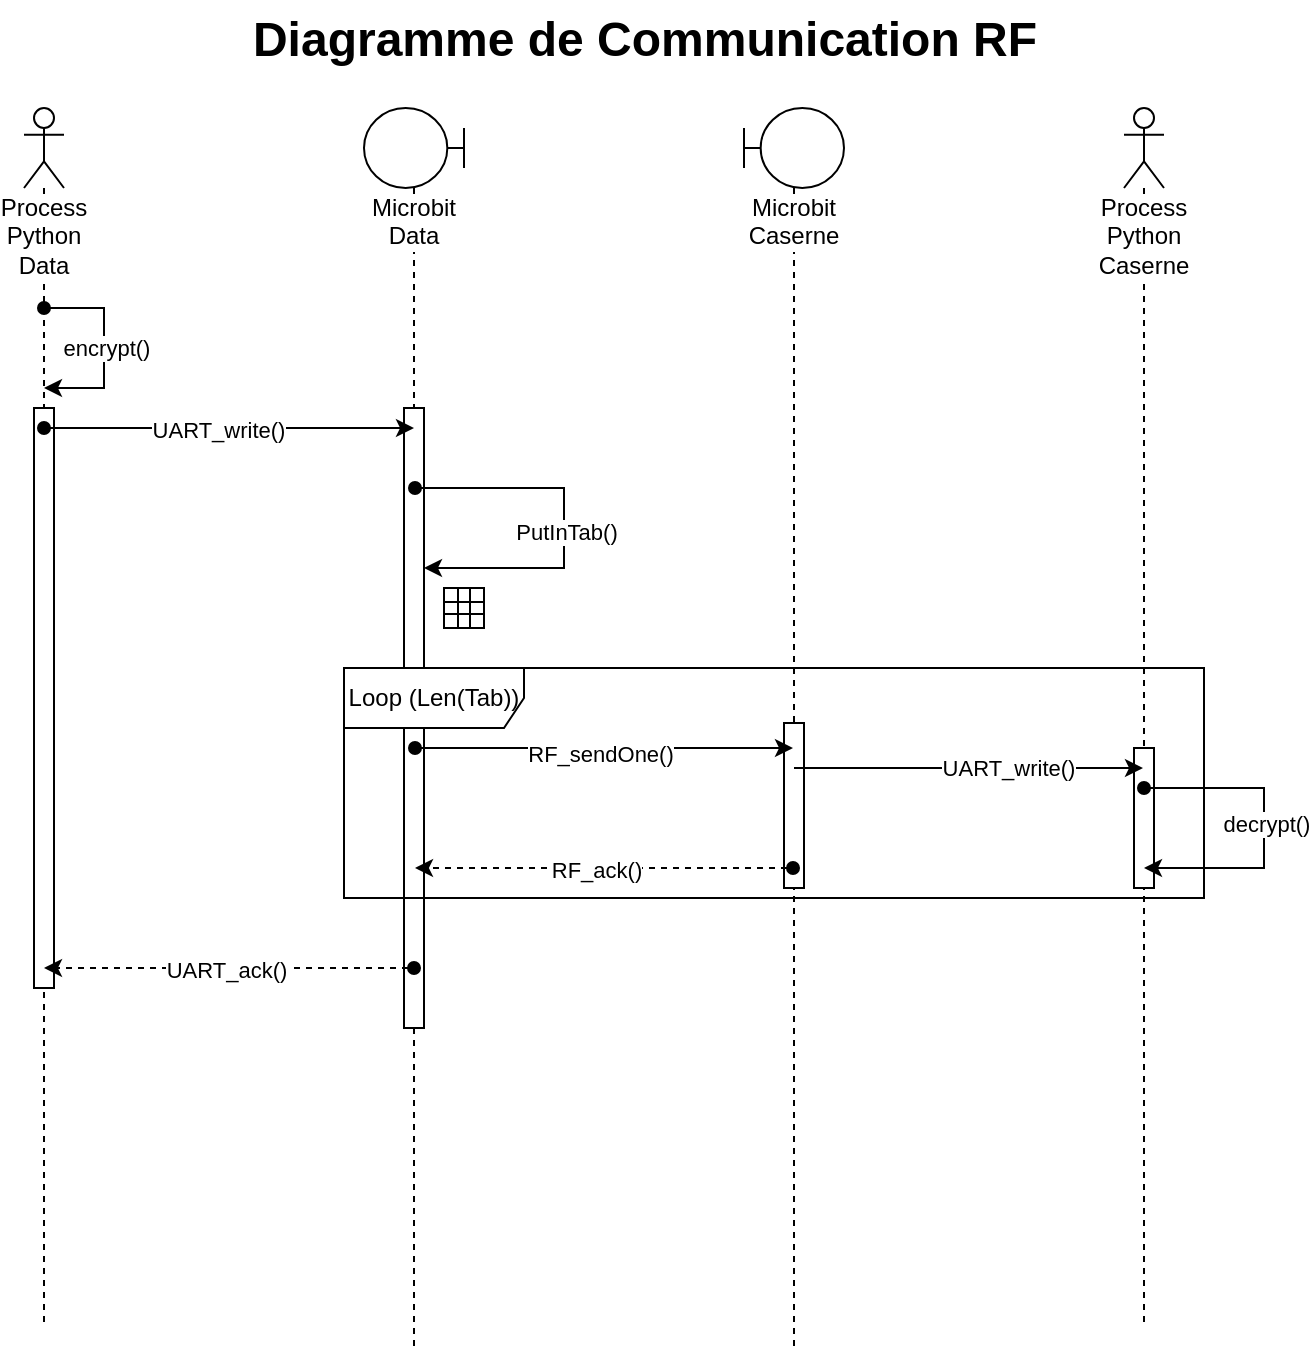 <mxfile version="14.0.0" type="device"><diagram id="-PyaexzA5WVCo7UDgLZJ" name="Page-1"><mxGraphModel dx="1038" dy="556" grid="1" gridSize="10" guides="1" tooltips="1" connect="1" arrows="1" fold="1" page="1" pageScale="1" pageWidth="827" pageHeight="1169" math="0" shadow="0"><root><mxCell id="0"/><mxCell id="1" parent="0"/><mxCell id="TkyfGlzP5PPuRHZ99LED-4" value="Process Python&lt;br&gt;Data" style="shape=umlLifeline;participant=umlActor;perimeter=lifelinePerimeter;whiteSpace=wrap;html=1;container=1;collapsible=0;recursiveResize=0;verticalAlign=top;spacingTop=36;labelBackgroundColor=#ffffff;outlineConnect=0;" vertex="1" parent="1"><mxGeometry x="150" y="62" width="20" height="610" as="geometry"/></mxCell><mxCell id="TkyfGlzP5PPuRHZ99LED-11" value="" style="html=1;points=[];perimeter=orthogonalPerimeter;" vertex="1" parent="TkyfGlzP5PPuRHZ99LED-4"><mxGeometry x="5" y="150" width="10" height="290" as="geometry"/></mxCell><mxCell id="TkyfGlzP5PPuRHZ99LED-5" value="Process Python&lt;br&gt;Caserne" style="shape=umlLifeline;participant=umlActor;perimeter=lifelinePerimeter;whiteSpace=wrap;html=1;container=1;collapsible=0;recursiveResize=0;verticalAlign=top;spacingTop=36;labelBackgroundColor=#ffffff;outlineConnect=0;" vertex="1" parent="1"><mxGeometry x="700" y="62" width="20" height="610" as="geometry"/></mxCell><mxCell id="TkyfGlzP5PPuRHZ99LED-19" value="" style="html=1;points=[];perimeter=orthogonalPerimeter;" vertex="1" parent="TkyfGlzP5PPuRHZ99LED-5"><mxGeometry x="5" y="320" width="10" height="70" as="geometry"/></mxCell><mxCell id="TkyfGlzP5PPuRHZ99LED-6" value="Microbit&lt;br&gt;Caserne" style="shape=umlLifeline;participant=umlBoundary;perimeter=lifelinePerimeter;whiteSpace=wrap;html=1;container=1;collapsible=0;recursiveResize=0;verticalAlign=top;spacingTop=36;labelBackgroundColor=#ffffff;outlineConnect=0;" vertex="1" parent="1"><mxGeometry x="510" y="62" width="50" height="620" as="geometry"/></mxCell><mxCell id="TkyfGlzP5PPuRHZ99LED-7" value="" style="html=1;points=[];perimeter=orthogonalPerimeter;" vertex="1" parent="TkyfGlzP5PPuRHZ99LED-6"><mxGeometry x="20" y="307.5" width="10" height="82.5" as="geometry"/></mxCell><mxCell id="TkyfGlzP5PPuRHZ99LED-10" value="Microbit&lt;br&gt;Data" style="shape=umlLifeline;participant=umlBoundary;perimeter=lifelinePerimeter;whiteSpace=wrap;html=1;container=1;collapsible=0;recursiveResize=0;verticalAlign=top;spacingTop=36;labelBackgroundColor=#ffffff;outlineConnect=0;flipH=1;" vertex="1" parent="1"><mxGeometry x="320" y="62" width="50" height="620" as="geometry"/></mxCell><mxCell id="TkyfGlzP5PPuRHZ99LED-18" value="" style="html=1;points=[];perimeter=orthogonalPerimeter;" vertex="1" parent="TkyfGlzP5PPuRHZ99LED-10"><mxGeometry x="20" y="150" width="10" height="310" as="geometry"/></mxCell><mxCell id="TkyfGlzP5PPuRHZ99LED-44" value="" style="endArrow=classic;html=1;rounded=0;startArrow=oval;startFill=1;" edge="1" parent="TkyfGlzP5PPuRHZ99LED-10" source="TkyfGlzP5PPuRHZ99LED-10" target="TkyfGlzP5PPuRHZ99LED-18"><mxGeometry width="50" height="50" relative="1" as="geometry"><mxPoint x="-150.19" y="110" as="sourcePoint"/><mxPoint x="-150.19" y="150" as="targetPoint"/><Array as="points"><mxPoint x="60" y="190"/><mxPoint x="100" y="190"/><mxPoint x="100" y="230"/></Array></mxGeometry></mxCell><mxCell id="TkyfGlzP5PPuRHZ99LED-45" value="PutInTab()" style="edgeLabel;html=1;align=center;verticalAlign=middle;resizable=0;points=[];" vertex="1" connectable="0" parent="TkyfGlzP5PPuRHZ99LED-44"><mxGeometry x="0.106" y="1" relative="1" as="geometry"><mxPoint y="-5.3" as="offset"/></mxGeometry></mxCell><mxCell id="TkyfGlzP5PPuRHZ99LED-12" value="" style="endArrow=classic;html=1;startArrow=oval;startFill=1;" edge="1" parent="1" source="TkyfGlzP5PPuRHZ99LED-4" target="TkyfGlzP5PPuRHZ99LED-10"><mxGeometry width="50" height="50" relative="1" as="geometry"><mxPoint x="390" y="302" as="sourcePoint"/><mxPoint x="440" y="252" as="targetPoint"/><Array as="points"><mxPoint x="260" y="222"/></Array></mxGeometry></mxCell><mxCell id="TkyfGlzP5PPuRHZ99LED-25" value="UART_write()" style="edgeLabel;html=1;align=center;verticalAlign=middle;resizable=0;points=[];" vertex="1" connectable="0" parent="TkyfGlzP5PPuRHZ99LED-12"><mxGeometry x="-0.057" y="-1" relative="1" as="geometry"><mxPoint as="offset"/></mxGeometry></mxCell><mxCell id="TkyfGlzP5PPuRHZ99LED-13" value="" style="endArrow=classic;html=1;rounded=0;startArrow=oval;startFill=1;" edge="1" parent="1" source="TkyfGlzP5PPuRHZ99LED-10" target="TkyfGlzP5PPuRHZ99LED-6"><mxGeometry width="50" height="50" relative="1" as="geometry"><mxPoint x="390" y="302" as="sourcePoint"/><mxPoint x="440" y="252" as="targetPoint"/><Array as="points"><mxPoint x="420" y="382"/></Array></mxGeometry></mxCell><mxCell id="TkyfGlzP5PPuRHZ99LED-46" value="RF_sendOne()" style="edgeLabel;html=1;align=center;verticalAlign=middle;resizable=0;points=[];" vertex="1" connectable="0" parent="TkyfGlzP5PPuRHZ99LED-13"><mxGeometry x="-0.025" y="-3" relative="1" as="geometry"><mxPoint as="offset"/></mxGeometry></mxCell><mxCell id="TkyfGlzP5PPuRHZ99LED-14" value="" style="endArrow=classic;html=1;dashed=1;startArrow=oval;startFill=1;" edge="1" parent="1" source="TkyfGlzP5PPuRHZ99LED-6" target="TkyfGlzP5PPuRHZ99LED-10"><mxGeometry width="50" height="50" relative="1" as="geometry"><mxPoint x="390" y="402" as="sourcePoint"/><mxPoint x="440" y="352" as="targetPoint"/><Array as="points"><mxPoint x="470" y="442"/></Array></mxGeometry></mxCell><mxCell id="TkyfGlzP5PPuRHZ99LED-47" value="RF_ack()" style="edgeLabel;html=1;align=center;verticalAlign=middle;resizable=0;points=[];" vertex="1" connectable="0" parent="TkyfGlzP5PPuRHZ99LED-14"><mxGeometry x="0.047" y="1" relative="1" as="geometry"><mxPoint as="offset"/></mxGeometry></mxCell><mxCell id="TkyfGlzP5PPuRHZ99LED-16" value="" style="endArrow=classic;html=1;" edge="1" parent="1" source="TkyfGlzP5PPuRHZ99LED-6" target="TkyfGlzP5PPuRHZ99LED-5"><mxGeometry width="50" height="50" relative="1" as="geometry"><mxPoint x="610" y="312" as="sourcePoint"/><mxPoint x="660" y="262" as="targetPoint"/><Array as="points"><mxPoint x="610" y="392"/></Array></mxGeometry></mxCell><mxCell id="TkyfGlzP5PPuRHZ99LED-48" value="UART_write()" style="edgeLabel;html=1;align=center;verticalAlign=middle;resizable=0;points=[];" vertex="1" connectable="0" parent="TkyfGlzP5PPuRHZ99LED-16"><mxGeometry x="0.218" relative="1" as="geometry"><mxPoint as="offset"/></mxGeometry></mxCell><mxCell id="TkyfGlzP5PPuRHZ99LED-17" value="" style="endArrow=classic;html=1;startArrow=oval;startFill=1;dashed=1;" edge="1" parent="1" source="TkyfGlzP5PPuRHZ99LED-10" target="TkyfGlzP5PPuRHZ99LED-4"><mxGeometry width="50" height="50" relative="1" as="geometry"><mxPoint x="390" y="302" as="sourcePoint"/><mxPoint x="440" y="252" as="targetPoint"/><Array as="points"><mxPoint x="260" y="492"/></Array></mxGeometry></mxCell><mxCell id="TkyfGlzP5PPuRHZ99LED-49" value="UART_ack()" style="edgeLabel;html=1;align=center;verticalAlign=middle;resizable=0;points=[];" vertex="1" connectable="0" parent="TkyfGlzP5PPuRHZ99LED-17"><mxGeometry x="-0.057" y="1" relative="1" as="geometry"><mxPoint x="-7.6" as="offset"/></mxGeometry></mxCell><mxCell id="TkyfGlzP5PPuRHZ99LED-26" value="" style="shape=table;html=1;whiteSpace=wrap;startSize=0;container=1;collapsible=0;childLayout=tableLayout;" vertex="1" parent="1"><mxGeometry x="360" y="302" width="20" height="20" as="geometry"/></mxCell><mxCell id="TkyfGlzP5PPuRHZ99LED-27" value="" style="shape=partialRectangle;html=1;whiteSpace=wrap;collapsible=0;dropTarget=0;pointerEvents=0;fillColor=none;top=0;left=0;bottom=0;right=0;points=[[0,0.5],[1,0.5]];portConstraint=eastwest;" vertex="1" parent="TkyfGlzP5PPuRHZ99LED-26"><mxGeometry width="20" height="7" as="geometry"/></mxCell><mxCell id="TkyfGlzP5PPuRHZ99LED-28" value="" style="shape=partialRectangle;html=1;whiteSpace=wrap;connectable=0;fillColor=none;top=0;left=0;bottom=0;right=0;overflow=hidden;" vertex="1" parent="TkyfGlzP5PPuRHZ99LED-27"><mxGeometry width="7" height="7" as="geometry"/></mxCell><mxCell id="TkyfGlzP5PPuRHZ99LED-29" value="" style="shape=partialRectangle;html=1;whiteSpace=wrap;connectable=0;fillColor=none;top=0;left=0;bottom=0;right=0;overflow=hidden;" vertex="1" parent="TkyfGlzP5PPuRHZ99LED-27"><mxGeometry x="7" width="6" height="7" as="geometry"/></mxCell><mxCell id="TkyfGlzP5PPuRHZ99LED-30" value="" style="shape=partialRectangle;html=1;whiteSpace=wrap;connectable=0;fillColor=none;top=0;left=0;bottom=0;right=0;overflow=hidden;" vertex="1" parent="TkyfGlzP5PPuRHZ99LED-27"><mxGeometry x="13" width="7" height="7" as="geometry"/></mxCell><mxCell id="TkyfGlzP5PPuRHZ99LED-31" value="" style="shape=partialRectangle;html=1;whiteSpace=wrap;collapsible=0;dropTarget=0;pointerEvents=0;fillColor=none;top=0;left=0;bottom=0;right=0;points=[[0,0.5],[1,0.5]];portConstraint=eastwest;" vertex="1" parent="TkyfGlzP5PPuRHZ99LED-26"><mxGeometry y="7" width="20" height="6" as="geometry"/></mxCell><mxCell id="TkyfGlzP5PPuRHZ99LED-32" value="" style="shape=partialRectangle;html=1;whiteSpace=wrap;connectable=0;fillColor=none;top=0;left=0;bottom=0;right=0;overflow=hidden;" vertex="1" parent="TkyfGlzP5PPuRHZ99LED-31"><mxGeometry width="7" height="6" as="geometry"/></mxCell><mxCell id="TkyfGlzP5PPuRHZ99LED-33" value="" style="shape=partialRectangle;html=1;whiteSpace=wrap;connectable=0;fillColor=none;top=0;left=0;bottom=0;right=0;overflow=hidden;" vertex="1" parent="TkyfGlzP5PPuRHZ99LED-31"><mxGeometry x="7" width="6" height="6" as="geometry"/></mxCell><mxCell id="TkyfGlzP5PPuRHZ99LED-34" value="" style="shape=partialRectangle;html=1;whiteSpace=wrap;connectable=0;fillColor=none;top=0;left=0;bottom=0;right=0;overflow=hidden;" vertex="1" parent="TkyfGlzP5PPuRHZ99LED-31"><mxGeometry x="13" width="7" height="6" as="geometry"/></mxCell><mxCell id="TkyfGlzP5PPuRHZ99LED-35" value="" style="shape=partialRectangle;html=1;whiteSpace=wrap;collapsible=0;dropTarget=0;pointerEvents=0;fillColor=none;top=0;left=0;bottom=0;right=0;points=[[0,0.5],[1,0.5]];portConstraint=eastwest;" vertex="1" parent="TkyfGlzP5PPuRHZ99LED-26"><mxGeometry y="13" width="20" height="7" as="geometry"/></mxCell><mxCell id="TkyfGlzP5PPuRHZ99LED-36" value="" style="shape=partialRectangle;html=1;whiteSpace=wrap;connectable=0;fillColor=none;top=0;left=0;bottom=0;right=0;overflow=hidden;" vertex="1" parent="TkyfGlzP5PPuRHZ99LED-35"><mxGeometry width="7" height="7" as="geometry"/></mxCell><mxCell id="TkyfGlzP5PPuRHZ99LED-37" value="" style="shape=partialRectangle;html=1;whiteSpace=wrap;connectable=0;fillColor=none;top=0;left=0;bottom=0;right=0;overflow=hidden;" vertex="1" parent="TkyfGlzP5PPuRHZ99LED-35"><mxGeometry x="7" width="6" height="7" as="geometry"/></mxCell><mxCell id="TkyfGlzP5PPuRHZ99LED-38" value="" style="shape=partialRectangle;html=1;whiteSpace=wrap;connectable=0;fillColor=none;top=0;left=0;bottom=0;right=0;overflow=hidden;" vertex="1" parent="TkyfGlzP5PPuRHZ99LED-35"><mxGeometry x="13" width="7" height="7" as="geometry"/></mxCell><mxCell id="TkyfGlzP5PPuRHZ99LED-40" value="" style="endArrow=classic;html=1;rounded=0;startArrow=oval;startFill=1;" edge="1" parent="1" source="TkyfGlzP5PPuRHZ99LED-4" target="TkyfGlzP5PPuRHZ99LED-4"><mxGeometry width="50" height="50" relative="1" as="geometry"><mxPoint x="210" y="212" as="sourcePoint"/><mxPoint x="260" y="162" as="targetPoint"/><Array as="points"><mxPoint x="190" y="162"/><mxPoint x="190" y="202"/><mxPoint x="180" y="202"/></Array></mxGeometry></mxCell><mxCell id="TkyfGlzP5PPuRHZ99LED-43" value="encrypt()" style="edgeLabel;html=1;align=center;verticalAlign=middle;resizable=0;points=[];" vertex="1" connectable="0" parent="TkyfGlzP5PPuRHZ99LED-40"><mxGeometry x="0.106" y="1" relative="1" as="geometry"><mxPoint y="-5.3" as="offset"/></mxGeometry></mxCell><mxCell id="TkyfGlzP5PPuRHZ99LED-53" value="" style="endArrow=classic;html=1;rounded=0;startArrow=oval;startFill=1;" edge="1" parent="1" source="TkyfGlzP5PPuRHZ99LED-5" target="TkyfGlzP5PPuRHZ99LED-5"><mxGeometry width="50" height="50" relative="1" as="geometry"><mxPoint x="169.5" y="172" as="sourcePoint"/><mxPoint x="169.5" y="212" as="targetPoint"/><Array as="points"><mxPoint x="750" y="402"/><mxPoint x="770" y="402"/><mxPoint x="770" y="442"/><mxPoint x="740" y="442"/></Array></mxGeometry></mxCell><mxCell id="TkyfGlzP5PPuRHZ99LED-54" value="decrypt()" style="edgeLabel;html=1;align=center;verticalAlign=middle;resizable=0;points=[];" vertex="1" connectable="0" parent="TkyfGlzP5PPuRHZ99LED-53"><mxGeometry x="0.106" y="1" relative="1" as="geometry"><mxPoint y="-10.5" as="offset"/></mxGeometry></mxCell><mxCell id="TkyfGlzP5PPuRHZ99LED-50" value="Loop (Len(Tab))" style="shape=umlFrame;whiteSpace=wrap;html=1;width=90;height=30;shadow=0;" vertex="1" parent="1"><mxGeometry x="310" y="342" width="430" height="115" as="geometry"/></mxCell><mxCell id="TkyfGlzP5PPuRHZ99LED-55" value="Diagramme de Communication RF" style="text;strokeColor=none;fillColor=none;html=1;fontSize=24;fontStyle=1;verticalAlign=middle;align=center;" vertex="1" parent="1"><mxGeometry x="410" y="8" width="100" height="40" as="geometry"/></mxCell></root></mxGraphModel></diagram></mxfile>